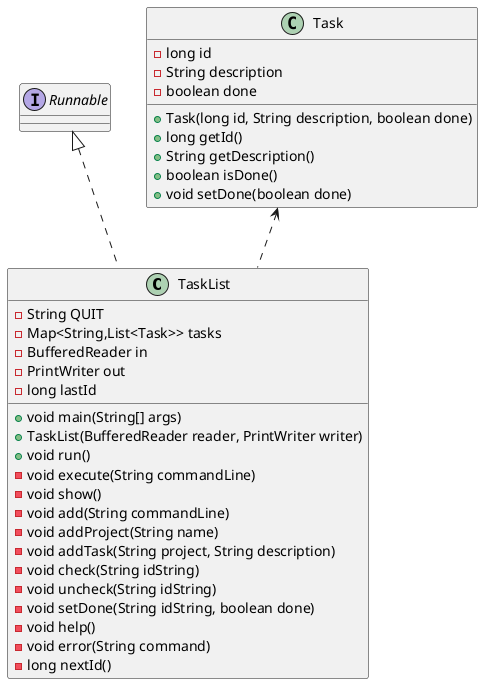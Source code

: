 @startuml
class TaskList {
  -String QUIT
  -Map<String,List<Task>> tasks
  -BufferedReader in
  -PrintWriter out
  -long lastId
  +void main(String[] args)
  +TaskList(BufferedReader reader, PrintWriter writer)
  +void run()
  -void execute(String commandLine)
  -void show()
  -void add(String commandLine)
  -void addProject(String name)
  -void addTask(String project, String description)
  -void check(String idString)
  -void uncheck(String idString)
  -void setDone(String idString, boolean done)
  -void help()
  -void error(String command)
  -long nextId()
}
interface Runnable {
}
Runnable <|.. TaskList

class Task {
  -long id
  -String description
  -boolean done
  +Task(long id, String description, boolean done)
  +long getId()
  +String getDescription()
  +boolean isDone()
  +void setDone(boolean done)
}

Task <.. TaskList

@enduml
